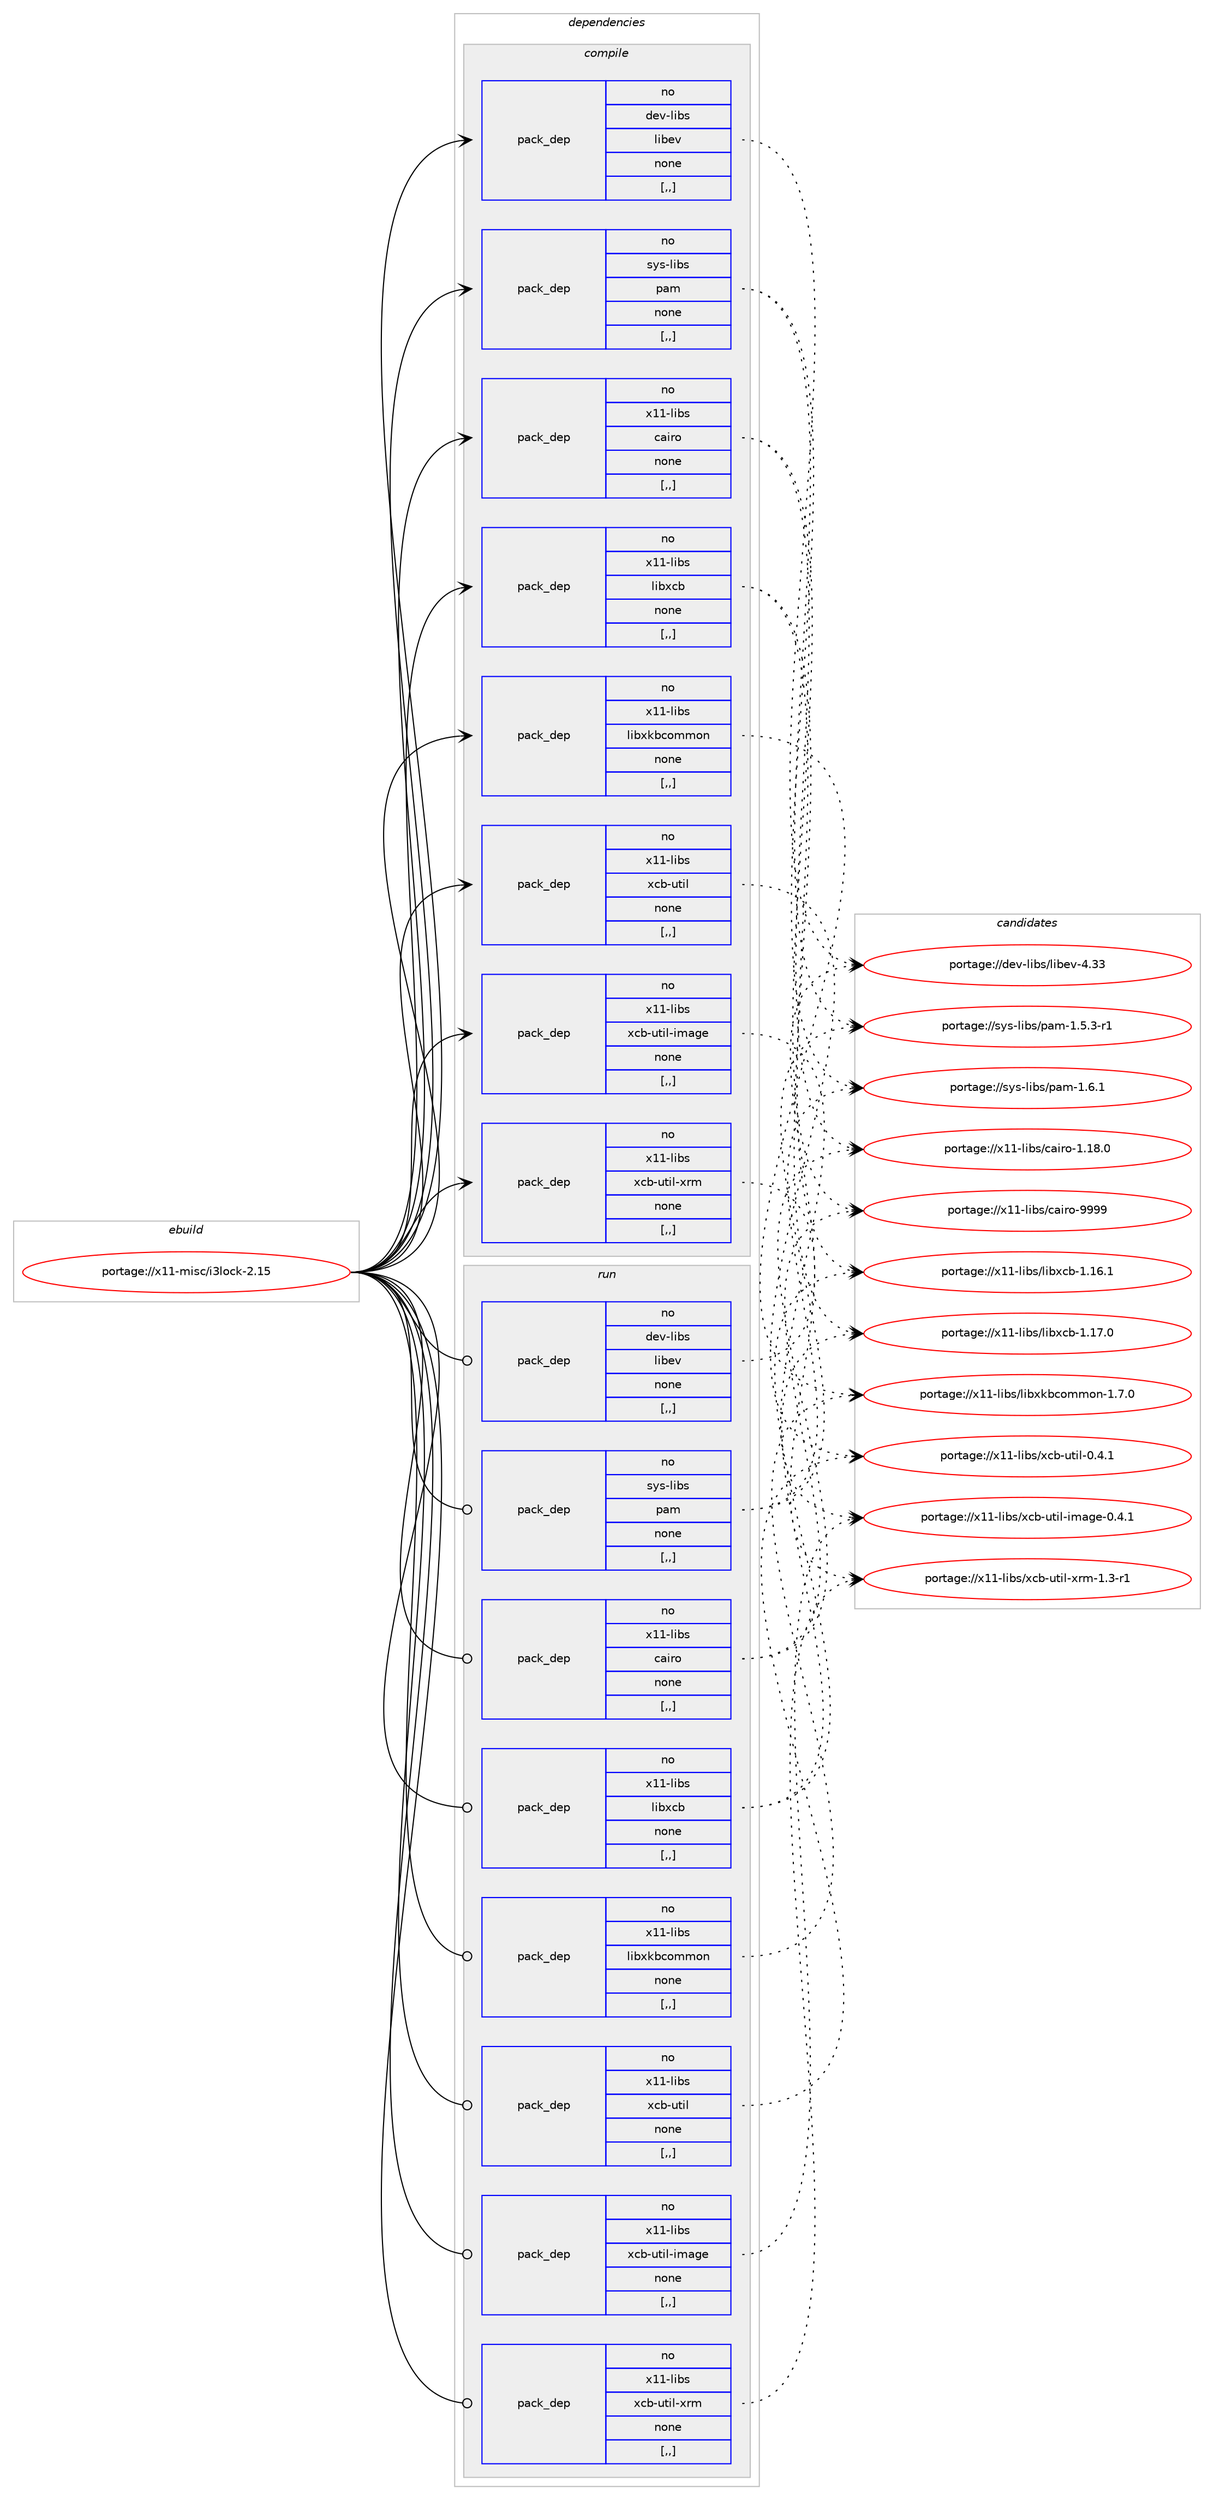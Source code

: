 digraph prolog {

# *************
# Graph options
# *************

newrank=true;
concentrate=true;
compound=true;
graph [rankdir=LR,fontname=Helvetica,fontsize=10,ranksep=1.5];#, ranksep=2.5, nodesep=0.2];
edge  [arrowhead=vee];
node  [fontname=Helvetica,fontsize=10];

# **********
# The ebuild
# **********

subgraph cluster_leftcol {
color=gray;
rank=same;
label=<<i>ebuild</i>>;
id [label="portage://x11-misc/i3lock-2.15", color=red, width=4, href="../x11-misc/i3lock-2.15.svg"];
}

# ****************
# The dependencies
# ****************

subgraph cluster_midcol {
color=gray;
label=<<i>dependencies</i>>;
subgraph cluster_compile {
fillcolor="#eeeeee";
style=filled;
label=<<i>compile</i>>;
subgraph pack327765 {
dependency450487 [label=<<TABLE BORDER="0" CELLBORDER="1" CELLSPACING="0" CELLPADDING="4" WIDTH="220"><TR><TD ROWSPAN="6" CELLPADDING="30">pack_dep</TD></TR><TR><TD WIDTH="110">no</TD></TR><TR><TD>dev-libs</TD></TR><TR><TD>libev</TD></TR><TR><TD>none</TD></TR><TR><TD>[,,]</TD></TR></TABLE>>, shape=none, color=blue];
}
id:e -> dependency450487:w [weight=20,style="solid",arrowhead="vee"];
subgraph pack327766 {
dependency450488 [label=<<TABLE BORDER="0" CELLBORDER="1" CELLSPACING="0" CELLPADDING="4" WIDTH="220"><TR><TD ROWSPAN="6" CELLPADDING="30">pack_dep</TD></TR><TR><TD WIDTH="110">no</TD></TR><TR><TD>sys-libs</TD></TR><TR><TD>pam</TD></TR><TR><TD>none</TD></TR><TR><TD>[,,]</TD></TR></TABLE>>, shape=none, color=blue];
}
id:e -> dependency450488:w [weight=20,style="solid",arrowhead="vee"];
subgraph pack327767 {
dependency450489 [label=<<TABLE BORDER="0" CELLBORDER="1" CELLSPACING="0" CELLPADDING="4" WIDTH="220"><TR><TD ROWSPAN="6" CELLPADDING="30">pack_dep</TD></TR><TR><TD WIDTH="110">no</TD></TR><TR><TD>x11-libs</TD></TR><TR><TD>cairo</TD></TR><TR><TD>none</TD></TR><TR><TD>[,,]</TD></TR></TABLE>>, shape=none, color=blue];
}
id:e -> dependency450489:w [weight=20,style="solid",arrowhead="vee"];
subgraph pack327768 {
dependency450490 [label=<<TABLE BORDER="0" CELLBORDER="1" CELLSPACING="0" CELLPADDING="4" WIDTH="220"><TR><TD ROWSPAN="6" CELLPADDING="30">pack_dep</TD></TR><TR><TD WIDTH="110">no</TD></TR><TR><TD>x11-libs</TD></TR><TR><TD>libxcb</TD></TR><TR><TD>none</TD></TR><TR><TD>[,,]</TD></TR></TABLE>>, shape=none, color=blue];
}
id:e -> dependency450490:w [weight=20,style="solid",arrowhead="vee"];
subgraph pack327769 {
dependency450491 [label=<<TABLE BORDER="0" CELLBORDER="1" CELLSPACING="0" CELLPADDING="4" WIDTH="220"><TR><TD ROWSPAN="6" CELLPADDING="30">pack_dep</TD></TR><TR><TD WIDTH="110">no</TD></TR><TR><TD>x11-libs</TD></TR><TR><TD>libxkbcommon</TD></TR><TR><TD>none</TD></TR><TR><TD>[,,]</TD></TR></TABLE>>, shape=none, color=blue];
}
id:e -> dependency450491:w [weight=20,style="solid",arrowhead="vee"];
subgraph pack327770 {
dependency450492 [label=<<TABLE BORDER="0" CELLBORDER="1" CELLSPACING="0" CELLPADDING="4" WIDTH="220"><TR><TD ROWSPAN="6" CELLPADDING="30">pack_dep</TD></TR><TR><TD WIDTH="110">no</TD></TR><TR><TD>x11-libs</TD></TR><TR><TD>xcb-util</TD></TR><TR><TD>none</TD></TR><TR><TD>[,,]</TD></TR></TABLE>>, shape=none, color=blue];
}
id:e -> dependency450492:w [weight=20,style="solid",arrowhead="vee"];
subgraph pack327771 {
dependency450493 [label=<<TABLE BORDER="0" CELLBORDER="1" CELLSPACING="0" CELLPADDING="4" WIDTH="220"><TR><TD ROWSPAN="6" CELLPADDING="30">pack_dep</TD></TR><TR><TD WIDTH="110">no</TD></TR><TR><TD>x11-libs</TD></TR><TR><TD>xcb-util-image</TD></TR><TR><TD>none</TD></TR><TR><TD>[,,]</TD></TR></TABLE>>, shape=none, color=blue];
}
id:e -> dependency450493:w [weight=20,style="solid",arrowhead="vee"];
subgraph pack327772 {
dependency450494 [label=<<TABLE BORDER="0" CELLBORDER="1" CELLSPACING="0" CELLPADDING="4" WIDTH="220"><TR><TD ROWSPAN="6" CELLPADDING="30">pack_dep</TD></TR><TR><TD WIDTH="110">no</TD></TR><TR><TD>x11-libs</TD></TR><TR><TD>xcb-util-xrm</TD></TR><TR><TD>none</TD></TR><TR><TD>[,,]</TD></TR></TABLE>>, shape=none, color=blue];
}
id:e -> dependency450494:w [weight=20,style="solid",arrowhead="vee"];
}
subgraph cluster_compileandrun {
fillcolor="#eeeeee";
style=filled;
label=<<i>compile and run</i>>;
}
subgraph cluster_run {
fillcolor="#eeeeee";
style=filled;
label=<<i>run</i>>;
subgraph pack327773 {
dependency450495 [label=<<TABLE BORDER="0" CELLBORDER="1" CELLSPACING="0" CELLPADDING="4" WIDTH="220"><TR><TD ROWSPAN="6" CELLPADDING="30">pack_dep</TD></TR><TR><TD WIDTH="110">no</TD></TR><TR><TD>dev-libs</TD></TR><TR><TD>libev</TD></TR><TR><TD>none</TD></TR><TR><TD>[,,]</TD></TR></TABLE>>, shape=none, color=blue];
}
id:e -> dependency450495:w [weight=20,style="solid",arrowhead="odot"];
subgraph pack327774 {
dependency450496 [label=<<TABLE BORDER="0" CELLBORDER="1" CELLSPACING="0" CELLPADDING="4" WIDTH="220"><TR><TD ROWSPAN="6" CELLPADDING="30">pack_dep</TD></TR><TR><TD WIDTH="110">no</TD></TR><TR><TD>sys-libs</TD></TR><TR><TD>pam</TD></TR><TR><TD>none</TD></TR><TR><TD>[,,]</TD></TR></TABLE>>, shape=none, color=blue];
}
id:e -> dependency450496:w [weight=20,style="solid",arrowhead="odot"];
subgraph pack327775 {
dependency450497 [label=<<TABLE BORDER="0" CELLBORDER="1" CELLSPACING="0" CELLPADDING="4" WIDTH="220"><TR><TD ROWSPAN="6" CELLPADDING="30">pack_dep</TD></TR><TR><TD WIDTH="110">no</TD></TR><TR><TD>x11-libs</TD></TR><TR><TD>cairo</TD></TR><TR><TD>none</TD></TR><TR><TD>[,,]</TD></TR></TABLE>>, shape=none, color=blue];
}
id:e -> dependency450497:w [weight=20,style="solid",arrowhead="odot"];
subgraph pack327776 {
dependency450498 [label=<<TABLE BORDER="0" CELLBORDER="1" CELLSPACING="0" CELLPADDING="4" WIDTH="220"><TR><TD ROWSPAN="6" CELLPADDING="30">pack_dep</TD></TR><TR><TD WIDTH="110">no</TD></TR><TR><TD>x11-libs</TD></TR><TR><TD>libxcb</TD></TR><TR><TD>none</TD></TR><TR><TD>[,,]</TD></TR></TABLE>>, shape=none, color=blue];
}
id:e -> dependency450498:w [weight=20,style="solid",arrowhead="odot"];
subgraph pack327777 {
dependency450499 [label=<<TABLE BORDER="0" CELLBORDER="1" CELLSPACING="0" CELLPADDING="4" WIDTH="220"><TR><TD ROWSPAN="6" CELLPADDING="30">pack_dep</TD></TR><TR><TD WIDTH="110">no</TD></TR><TR><TD>x11-libs</TD></TR><TR><TD>libxkbcommon</TD></TR><TR><TD>none</TD></TR><TR><TD>[,,]</TD></TR></TABLE>>, shape=none, color=blue];
}
id:e -> dependency450499:w [weight=20,style="solid",arrowhead="odot"];
subgraph pack327778 {
dependency450500 [label=<<TABLE BORDER="0" CELLBORDER="1" CELLSPACING="0" CELLPADDING="4" WIDTH="220"><TR><TD ROWSPAN="6" CELLPADDING="30">pack_dep</TD></TR><TR><TD WIDTH="110">no</TD></TR><TR><TD>x11-libs</TD></TR><TR><TD>xcb-util</TD></TR><TR><TD>none</TD></TR><TR><TD>[,,]</TD></TR></TABLE>>, shape=none, color=blue];
}
id:e -> dependency450500:w [weight=20,style="solid",arrowhead="odot"];
subgraph pack327779 {
dependency450501 [label=<<TABLE BORDER="0" CELLBORDER="1" CELLSPACING="0" CELLPADDING="4" WIDTH="220"><TR><TD ROWSPAN="6" CELLPADDING="30">pack_dep</TD></TR><TR><TD WIDTH="110">no</TD></TR><TR><TD>x11-libs</TD></TR><TR><TD>xcb-util-image</TD></TR><TR><TD>none</TD></TR><TR><TD>[,,]</TD></TR></TABLE>>, shape=none, color=blue];
}
id:e -> dependency450501:w [weight=20,style="solid",arrowhead="odot"];
subgraph pack327780 {
dependency450502 [label=<<TABLE BORDER="0" CELLBORDER="1" CELLSPACING="0" CELLPADDING="4" WIDTH="220"><TR><TD ROWSPAN="6" CELLPADDING="30">pack_dep</TD></TR><TR><TD WIDTH="110">no</TD></TR><TR><TD>x11-libs</TD></TR><TR><TD>xcb-util-xrm</TD></TR><TR><TD>none</TD></TR><TR><TD>[,,]</TD></TR></TABLE>>, shape=none, color=blue];
}
id:e -> dependency450502:w [weight=20,style="solid",arrowhead="odot"];
}
}

# **************
# The candidates
# **************

subgraph cluster_choices {
rank=same;
color=gray;
label=<<i>candidates</i>>;

subgraph choice327765 {
color=black;
nodesep=1;
choice100101118451081059811547108105981011184552465151 [label="portage://dev-libs/libev-4.33", color=red, width=4,href="../dev-libs/libev-4.33.svg"];
dependency450487:e -> choice100101118451081059811547108105981011184552465151:w [style=dotted,weight="100"];
}
subgraph choice327766 {
color=black;
nodesep=1;
choice115121115451081059811547112971094549465346514511449 [label="portage://sys-libs/pam-1.5.3-r1", color=red, width=4,href="../sys-libs/pam-1.5.3-r1.svg"];
choice11512111545108105981154711297109454946544649 [label="portage://sys-libs/pam-1.6.1", color=red, width=4,href="../sys-libs/pam-1.6.1.svg"];
dependency450488:e -> choice115121115451081059811547112971094549465346514511449:w [style=dotted,weight="100"];
dependency450488:e -> choice11512111545108105981154711297109454946544649:w [style=dotted,weight="100"];
}
subgraph choice327767 {
color=black;
nodesep=1;
choice1204949451081059811547999710511411145494649564648 [label="portage://x11-libs/cairo-1.18.0", color=red, width=4,href="../x11-libs/cairo-1.18.0.svg"];
choice120494945108105981154799971051141114557575757 [label="portage://x11-libs/cairo-9999", color=red, width=4,href="../x11-libs/cairo-9999.svg"];
dependency450489:e -> choice1204949451081059811547999710511411145494649564648:w [style=dotted,weight="100"];
dependency450489:e -> choice120494945108105981154799971051141114557575757:w [style=dotted,weight="100"];
}
subgraph choice327768 {
color=black;
nodesep=1;
choice120494945108105981154710810598120999845494649544649 [label="portage://x11-libs/libxcb-1.16.1", color=red, width=4,href="../x11-libs/libxcb-1.16.1.svg"];
choice120494945108105981154710810598120999845494649554648 [label="portage://x11-libs/libxcb-1.17.0", color=red, width=4,href="../x11-libs/libxcb-1.17.0.svg"];
dependency450490:e -> choice120494945108105981154710810598120999845494649544649:w [style=dotted,weight="100"];
dependency450490:e -> choice120494945108105981154710810598120999845494649554648:w [style=dotted,weight="100"];
}
subgraph choice327769 {
color=black;
nodesep=1;
choice1204949451081059811547108105981201079899111109109111110454946554648 [label="portage://x11-libs/libxkbcommon-1.7.0", color=red, width=4,href="../x11-libs/libxkbcommon-1.7.0.svg"];
dependency450491:e -> choice1204949451081059811547108105981201079899111109109111110454946554648:w [style=dotted,weight="100"];
}
subgraph choice327770 {
color=black;
nodesep=1;
choice1204949451081059811547120999845117116105108454846524649 [label="portage://x11-libs/xcb-util-0.4.1", color=red, width=4,href="../x11-libs/xcb-util-0.4.1.svg"];
dependency450492:e -> choice1204949451081059811547120999845117116105108454846524649:w [style=dotted,weight="100"];
}
subgraph choice327771 {
color=black;
nodesep=1;
choice12049494510810598115471209998451171161051084510510997103101454846524649 [label="portage://x11-libs/xcb-util-image-0.4.1", color=red, width=4,href="../x11-libs/xcb-util-image-0.4.1.svg"];
dependency450493:e -> choice12049494510810598115471209998451171161051084510510997103101454846524649:w [style=dotted,weight="100"];
}
subgraph choice327772 {
color=black;
nodesep=1;
choice120494945108105981154712099984511711610510845120114109454946514511449 [label="portage://x11-libs/xcb-util-xrm-1.3-r1", color=red, width=4,href="../x11-libs/xcb-util-xrm-1.3-r1.svg"];
dependency450494:e -> choice120494945108105981154712099984511711610510845120114109454946514511449:w [style=dotted,weight="100"];
}
subgraph choice327773 {
color=black;
nodesep=1;
choice100101118451081059811547108105981011184552465151 [label="portage://dev-libs/libev-4.33", color=red, width=4,href="../dev-libs/libev-4.33.svg"];
dependency450495:e -> choice100101118451081059811547108105981011184552465151:w [style=dotted,weight="100"];
}
subgraph choice327774 {
color=black;
nodesep=1;
choice115121115451081059811547112971094549465346514511449 [label="portage://sys-libs/pam-1.5.3-r1", color=red, width=4,href="../sys-libs/pam-1.5.3-r1.svg"];
choice11512111545108105981154711297109454946544649 [label="portage://sys-libs/pam-1.6.1", color=red, width=4,href="../sys-libs/pam-1.6.1.svg"];
dependency450496:e -> choice115121115451081059811547112971094549465346514511449:w [style=dotted,weight="100"];
dependency450496:e -> choice11512111545108105981154711297109454946544649:w [style=dotted,weight="100"];
}
subgraph choice327775 {
color=black;
nodesep=1;
choice1204949451081059811547999710511411145494649564648 [label="portage://x11-libs/cairo-1.18.0", color=red, width=4,href="../x11-libs/cairo-1.18.0.svg"];
choice120494945108105981154799971051141114557575757 [label="portage://x11-libs/cairo-9999", color=red, width=4,href="../x11-libs/cairo-9999.svg"];
dependency450497:e -> choice1204949451081059811547999710511411145494649564648:w [style=dotted,weight="100"];
dependency450497:e -> choice120494945108105981154799971051141114557575757:w [style=dotted,weight="100"];
}
subgraph choice327776 {
color=black;
nodesep=1;
choice120494945108105981154710810598120999845494649544649 [label="portage://x11-libs/libxcb-1.16.1", color=red, width=4,href="../x11-libs/libxcb-1.16.1.svg"];
choice120494945108105981154710810598120999845494649554648 [label="portage://x11-libs/libxcb-1.17.0", color=red, width=4,href="../x11-libs/libxcb-1.17.0.svg"];
dependency450498:e -> choice120494945108105981154710810598120999845494649544649:w [style=dotted,weight="100"];
dependency450498:e -> choice120494945108105981154710810598120999845494649554648:w [style=dotted,weight="100"];
}
subgraph choice327777 {
color=black;
nodesep=1;
choice1204949451081059811547108105981201079899111109109111110454946554648 [label="portage://x11-libs/libxkbcommon-1.7.0", color=red, width=4,href="../x11-libs/libxkbcommon-1.7.0.svg"];
dependency450499:e -> choice1204949451081059811547108105981201079899111109109111110454946554648:w [style=dotted,weight="100"];
}
subgraph choice327778 {
color=black;
nodesep=1;
choice1204949451081059811547120999845117116105108454846524649 [label="portage://x11-libs/xcb-util-0.4.1", color=red, width=4,href="../x11-libs/xcb-util-0.4.1.svg"];
dependency450500:e -> choice1204949451081059811547120999845117116105108454846524649:w [style=dotted,weight="100"];
}
subgraph choice327779 {
color=black;
nodesep=1;
choice12049494510810598115471209998451171161051084510510997103101454846524649 [label="portage://x11-libs/xcb-util-image-0.4.1", color=red, width=4,href="../x11-libs/xcb-util-image-0.4.1.svg"];
dependency450501:e -> choice12049494510810598115471209998451171161051084510510997103101454846524649:w [style=dotted,weight="100"];
}
subgraph choice327780 {
color=black;
nodesep=1;
choice120494945108105981154712099984511711610510845120114109454946514511449 [label="portage://x11-libs/xcb-util-xrm-1.3-r1", color=red, width=4,href="../x11-libs/xcb-util-xrm-1.3-r1.svg"];
dependency450502:e -> choice120494945108105981154712099984511711610510845120114109454946514511449:w [style=dotted,weight="100"];
}
}

}
